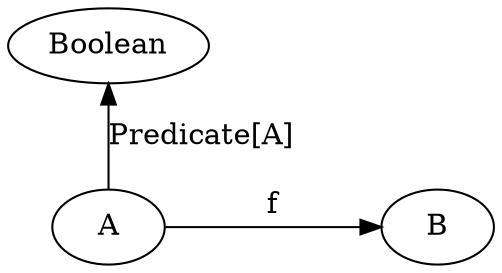 digraph {
    X[group="upper" label="Boolean" class="disabled"]
    X2[group="lower" style="invis"]

    A[group="upper" class="disabled"]
    B[group="lower" class="disabled"]

    {
      rank=same
       X -> X2[style="invis"]
    }


    {
      rank=same
       A -> B[label="f" class="disabled"]
    }

    A -> X[label="Predicate[A]" class="start"]
    B -> X[label="F[B]" style="invis"]
    X2 -> B[style="invis"]
}
